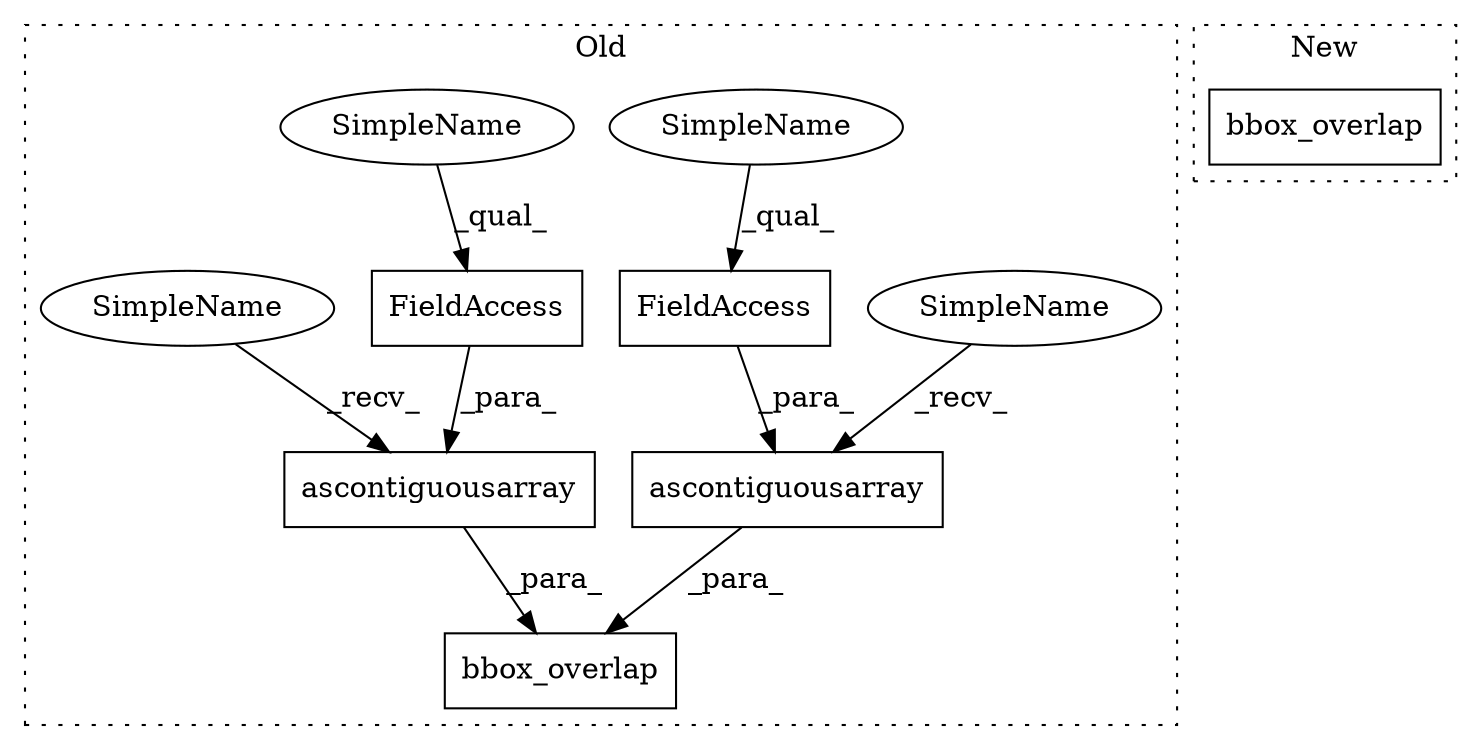 digraph G {
subgraph cluster0 {
1 [label="ascontiguousarray" a="32" s="2684,2721" l="18,1" shape="box"];
3 [label="FieldAccess" a="22" s="2756" l="11" shape="box"];
4 [label="FieldAccess" a="22" s="2710" l="11" shape="box"];
5 [label="ascontiguousarray" a="32" s="2729,2767" l="18,1" shape="box"];
6 [label="bbox_overlap" a="32" s="2665,2768" l="13,1" shape="box"];
7 [label="SimpleName" a="42" s="2723" l="5" shape="ellipse"];
8 [label="SimpleName" a="42" s="2756" l="5" shape="ellipse"];
9 [label="SimpleName" a="42" s="2710" l="5" shape="ellipse"];
10 [label="SimpleName" a="42" s="2678" l="5" shape="ellipse"];
label = "Old";
style="dotted";
}
subgraph cluster1 {
2 [label="bbox_overlap" a="32" s="2665,2694" l="13,1" shape="box"];
label = "New";
style="dotted";
}
1 -> 6 [label="_para_"];
3 -> 5 [label="_para_"];
4 -> 1 [label="_para_"];
5 -> 6 [label="_para_"];
7 -> 5 [label="_recv_"];
8 -> 3 [label="_qual_"];
9 -> 4 [label="_qual_"];
10 -> 1 [label="_recv_"];
}